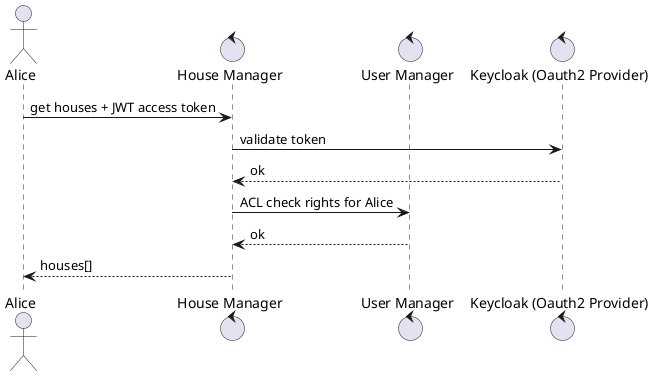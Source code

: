 @startuml
actor Alice
control "House Manager" as house_manager
control "User Manager" as user_manager
control "Keycloak (Oauth2 Provider)" as oauth2

Alice -> house_manager: get houses + JWT access token
house_manager -> oauth2: validate token
oauth2 --> house_manager: ok
house_manager -> user_manager: ACL check rights for Alice
user_manager --> house_manager: ok
house_manager --> Alice: houses[]

@enduml